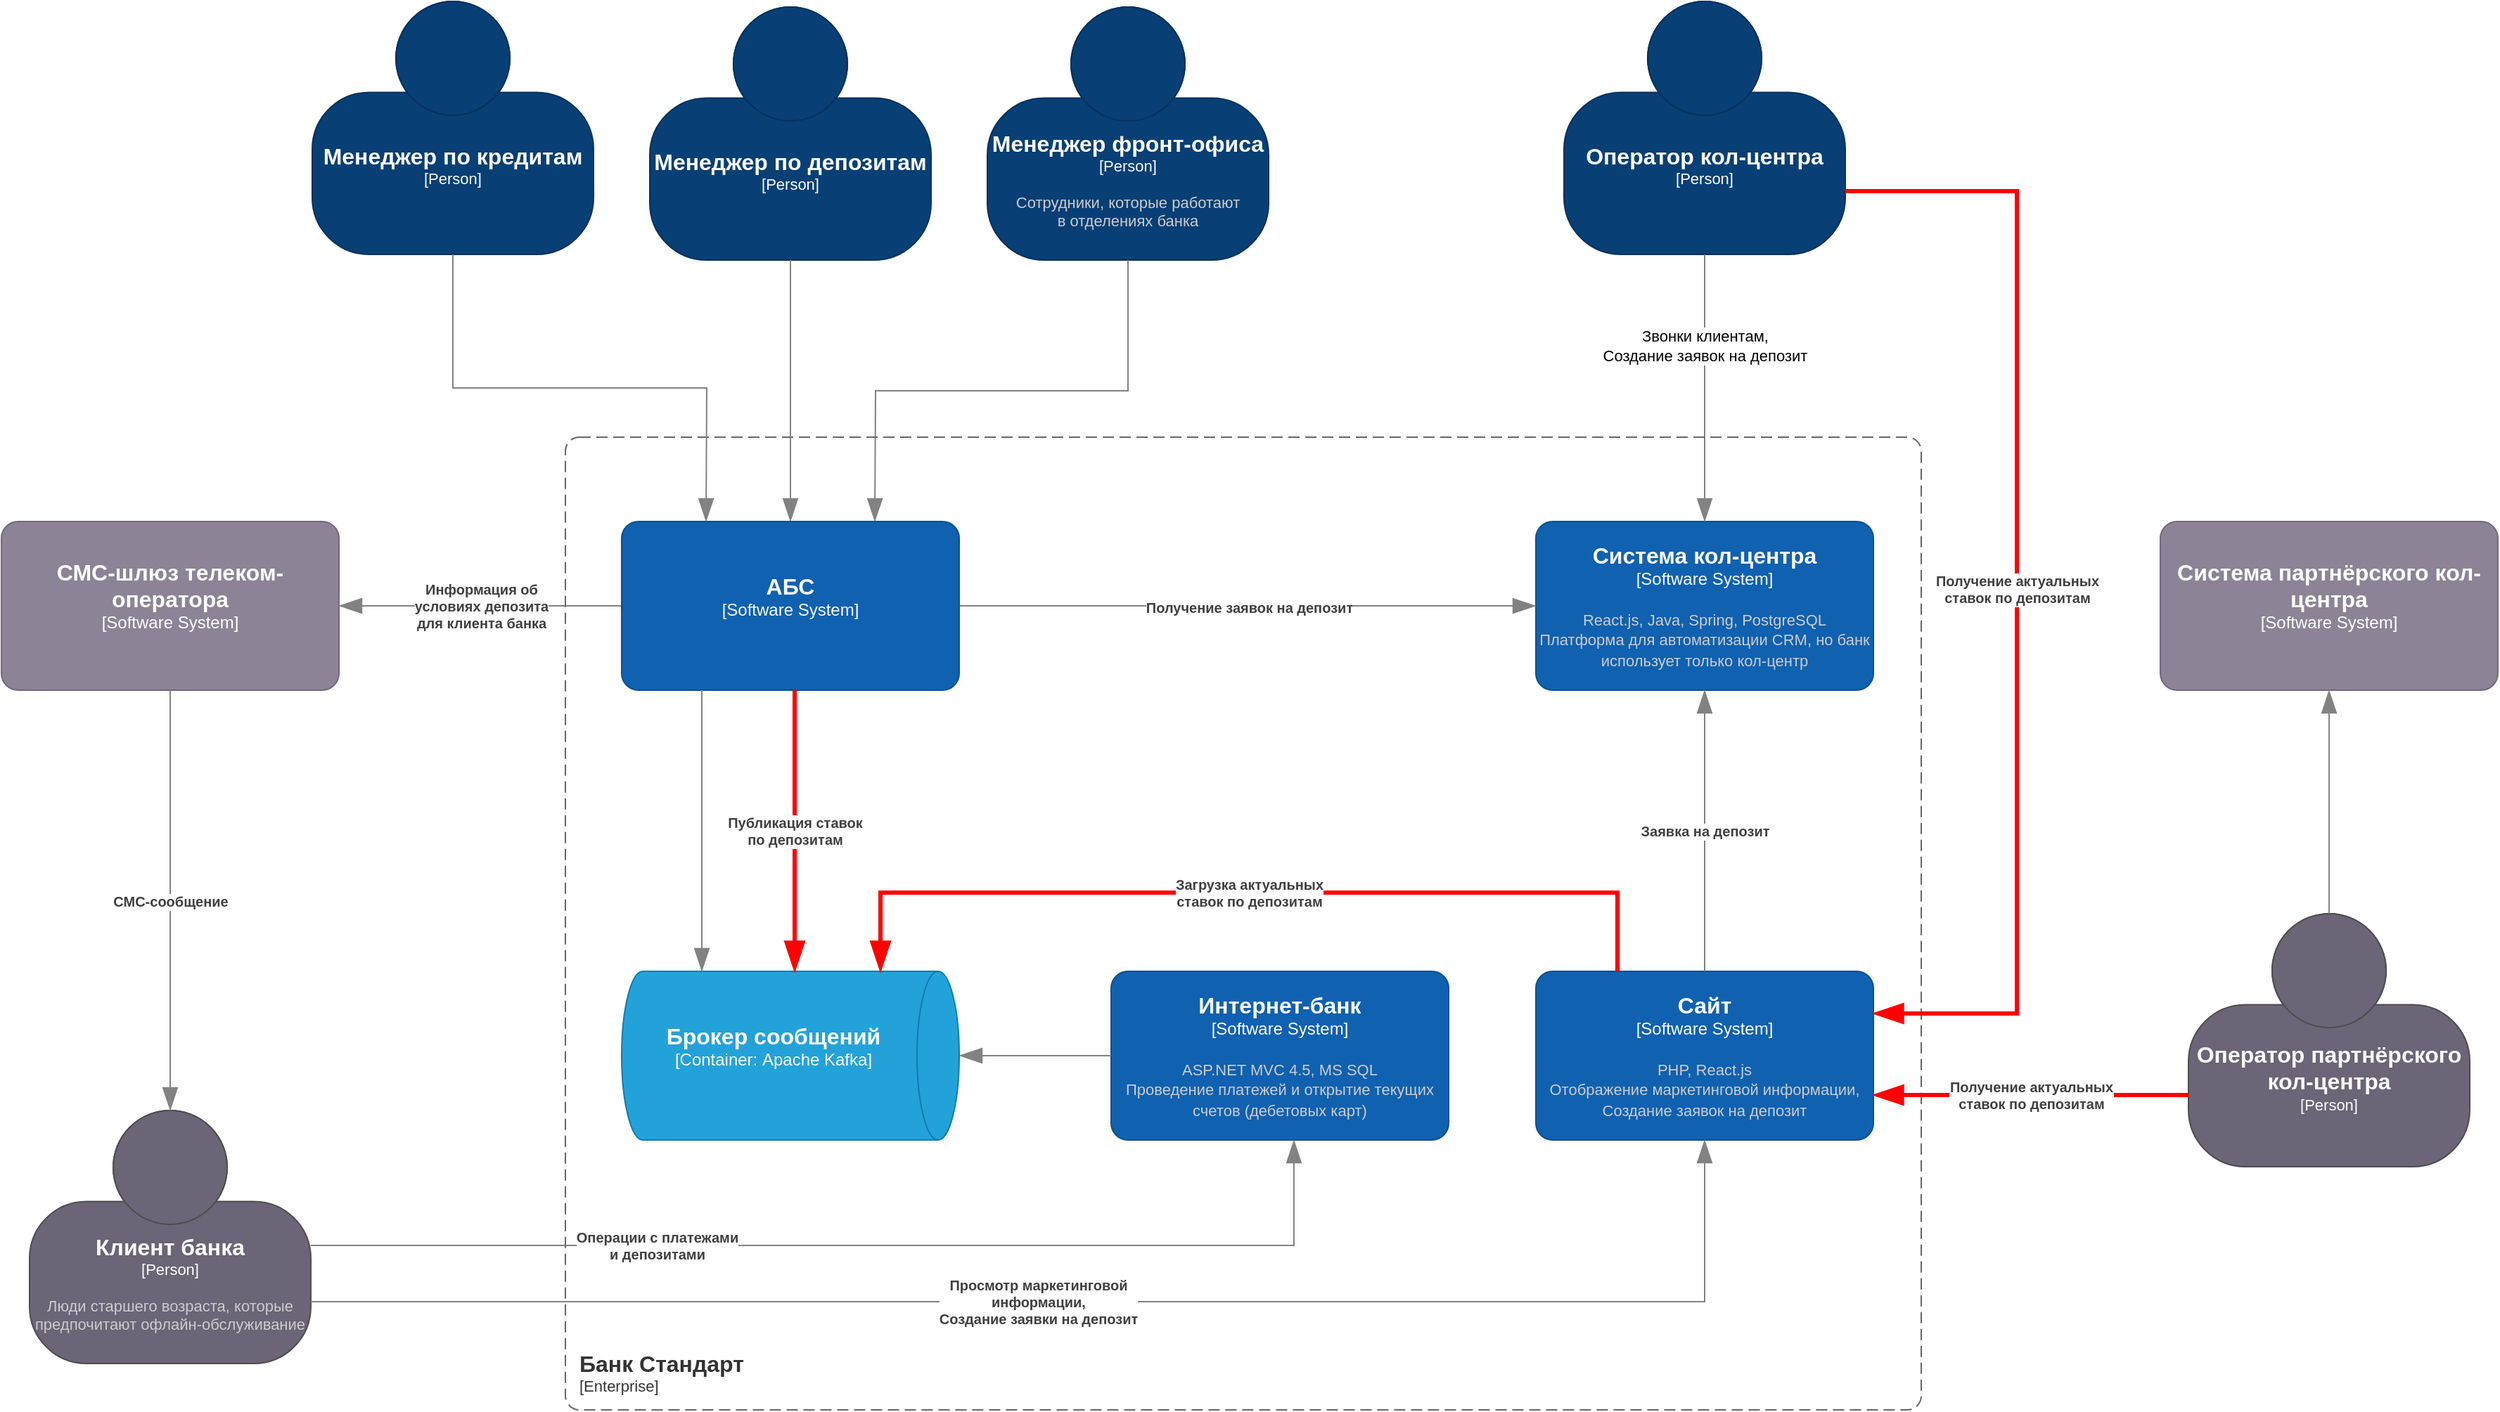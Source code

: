 <mxfile version="28.0.4">
  <diagram name="Page-1" id="6y_OtbCwJjQpOriTud5L">
    <mxGraphModel dx="1832" dy="1131" grid="0" gridSize="10" guides="1" tooltips="1" connect="1" arrows="1" fold="1" page="0" pageScale="1" pageWidth="850" pageHeight="1100" math="0" shadow="0">
      <root>
        <mxCell id="0" />
        <mxCell id="1" parent="0" />
        <object placeholders="1" c4Name="Интернет-банк" c4Type="Software System" c4Description="ASP.NET MVC 4.5, MS SQL&#xa;Проведение платежей и открытие текущих счетов (дебетовых карт)" label="&lt;font style=&quot;font-size: 16px&quot;&gt;&lt;b&gt;%c4Name%&lt;/b&gt;&lt;/font&gt;&lt;div&gt;[%c4Type%]&lt;/div&gt;&lt;br&gt;&lt;div&gt;&lt;font style=&quot;font-size: 11px&quot;&gt;&lt;font color=&quot;#cccccc&quot;&gt;%c4Description%&lt;/font&gt;&lt;/div&gt;" id="Q07muK98XOeiVnDNjYoR-4">
          <mxCell style="rounded=1;whiteSpace=wrap;html=1;labelBackgroundColor=none;fillColor=#1061B0;fontColor=#ffffff;align=center;arcSize=10;strokeColor=#0D5091;metaEdit=1;resizable=0;points=[[0.25,0,0],[0.5,0,0],[0.75,0,0],[1,0.25,0],[1,0.5,0],[1,0.75,0],[0.75,1,0],[0.5,1,0],[0.25,1,0],[0,0.75,0],[0,0.5,0],[0,0.25,0]];" parent="1" vertex="1">
            <mxGeometry x="888" y="1030" width="240" height="120" as="geometry" />
          </mxCell>
        </object>
        <object placeholders="1" c4Name="Сайт" c4Type="Software System" c4Description="PHP, React.js&#xa;Отображение маркетинговой информации, Создание заявок на депозит" label="&lt;font style=&quot;font-size: 16px&quot;&gt;&lt;b&gt;%c4Name%&lt;/b&gt;&lt;/font&gt;&lt;div&gt;[%c4Type%]&lt;/div&gt;&lt;br&gt;&lt;div&gt;&lt;font style=&quot;font-size: 11px&quot;&gt;&lt;font color=&quot;#cccccc&quot;&gt;%c4Description%&lt;/font&gt;&lt;/div&gt;" id="Q07muK98XOeiVnDNjYoR-5">
          <mxCell style="rounded=1;whiteSpace=wrap;html=1;labelBackgroundColor=none;fillColor=#1061B0;fontColor=#ffffff;align=center;arcSize=10;strokeColor=#0D5091;metaEdit=1;resizable=0;points=[[0.25,0,0],[0.5,0,0],[0.75,0,0],[1,0.25,0],[1,0.5,0],[1,0.75,0],[0.75,1,0],[0.5,1,0],[0.25,1,0],[0,0.75,0],[0,0.5,0],[0,0.25,0]];" parent="1" vertex="1">
            <mxGeometry x="1190" y="1030" width="240" height="120" as="geometry" />
          </mxCell>
        </object>
        <object placeholders="1" c4Name="Клиент банка" c4Type="Person" c4Description="Люди старшего возраста, которые предпочитают офлайн-обслуживание" label="&lt;font style=&quot;font-size: 16px&quot;&gt;&lt;b&gt;%c4Name%&lt;/b&gt;&lt;/font&gt;&lt;div&gt;[%c4Type%]&lt;/div&gt;&lt;br&gt;&lt;div&gt;&lt;font style=&quot;font-size: 11px&quot;&gt;&lt;font color=&quot;#cccccc&quot;&gt;%c4Description%&lt;/font&gt;&lt;/div&gt;" id="Q07muK98XOeiVnDNjYoR-6">
          <mxCell style="html=1;fontSize=11;dashed=0;whiteSpace=wrap;fillColor=#6C6477;strokeColor=#4D4D4D;fontColor=#ffffff;shape=mxgraph.c4.person2;align=center;metaEdit=1;points=[[0.5,0,0],[1,0.5,0],[1,0.75,0],[0.75,1,0],[0.5,1,0],[0.25,1,0],[0,0.75,0],[0,0.5,0]];resizable=0;" parent="1" vertex="1">
            <mxGeometry x="119" y="1129" width="200" height="180" as="geometry" />
          </mxCell>
        </object>
        <object placeholders="1" c4Type="Relationship" c4Description="Просмотр маркетинговой &#xa;информации,&#xa;Создание заявки на депозит" label="&lt;div style=&quot;text-align: left&quot;&gt;&lt;div style=&quot;text-align: center&quot;&gt;&lt;b&gt;%c4Description%&lt;/b&gt;&lt;/div&gt;" id="Q07muK98XOeiVnDNjYoR-7">
          <mxCell style="endArrow=blockThin;html=1;fontSize=10;fontColor=#404040;strokeWidth=1;endFill=1;strokeColor=#828282;elbow=vertical;metaEdit=1;endSize=14;startSize=14;jumpStyle=arc;jumpSize=16;rounded=0;edgeStyle=orthogonalEdgeStyle;" parent="1" source="Q07muK98XOeiVnDNjYoR-6" target="Q07muK98XOeiVnDNjYoR-5" edge="1">
            <mxGeometry x="-0.066" width="240" relative="1" as="geometry">
              <mxPoint x="1970" y="414" as="sourcePoint" />
              <mxPoint x="2210" y="414" as="targetPoint" />
              <mxPoint as="offset" />
              <Array as="points">
                <mxPoint x="1310" y="1265" />
              </Array>
            </mxGeometry>
          </mxCell>
        </object>
        <object placeholders="1" c4Type="Relationship" c4Description="Операции с платежами &#xa;и депозитами" label="&lt;div style=&quot;text-align: left&quot;&gt;&lt;div style=&quot;text-align: center&quot;&gt;&lt;b&gt;%c4Description%&lt;/b&gt;&lt;/div&gt;" id="Q07muK98XOeiVnDNjYoR-8">
          <mxCell style="endArrow=blockThin;html=1;fontSize=10;fontColor=#404040;strokeWidth=1;endFill=1;strokeColor=#828282;elbow=vertical;metaEdit=1;endSize=14;startSize=14;jumpStyle=arc;jumpSize=16;rounded=0;edgeStyle=orthogonalEdgeStyle;" parent="1" source="Q07muK98XOeiVnDNjYoR-6" target="Q07muK98XOeiVnDNjYoR-4" edge="1">
            <mxGeometry x="-0.366" width="240" relative="1" as="geometry">
              <mxPoint x="1820" y="654" as="sourcePoint" />
              <mxPoint x="2070" y="704" as="targetPoint" />
              <Array as="points">
                <mxPoint x="1018" y="1225" />
              </Array>
              <mxPoint as="offset" />
            </mxGeometry>
          </mxCell>
        </object>
        <object placeholders="1" c4Name="Менеджер фронт-офиса" c4Type="Person" c4Description="Сотрудники, которые работают &#xa;в отделениях банка" label="&lt;font style=&quot;font-size: 16px&quot;&gt;&lt;b&gt;%c4Name%&lt;/b&gt;&lt;/font&gt;&lt;div&gt;[%c4Type%]&lt;/div&gt;&lt;br&gt;&lt;div&gt;&lt;font style=&quot;font-size: 11px&quot;&gt;&lt;font color=&quot;#cccccc&quot;&gt;%c4Description%&lt;/font&gt;&lt;/div&gt;" id="Q07muK98XOeiVnDNjYoR-9">
          <mxCell style="html=1;fontSize=11;dashed=0;whiteSpace=wrap;fillColor=#083F75;strokeColor=#06315C;fontColor=#ffffff;shape=mxgraph.c4.person2;align=center;metaEdit=1;points=[[0.5,0,0],[1,0.5,0],[1,0.75,0],[0.75,1,0],[0.5,1,0],[0.25,1,0],[0,0.75,0],[0,0.5,0]];resizable=0;" parent="1" vertex="1">
            <mxGeometry x="800" y="344" width="200" height="180" as="geometry" />
          </mxCell>
        </object>
        <object placeholders="1" c4Name="Система кол-центра" c4Type="Software System" c4Description="React.js, Java, Spring, PostgreSQL&#xa;Платформа для автоматизации CRM, но банк использует только кол-центр" label="&lt;font style=&quot;font-size: 16px&quot;&gt;&lt;b&gt;%c4Name%&lt;/b&gt;&lt;/font&gt;&lt;div&gt;[%c4Type%]&lt;/div&gt;&lt;br&gt;&lt;div&gt;&lt;font style=&quot;font-size: 11px&quot;&gt;&lt;font color=&quot;#cccccc&quot;&gt;%c4Description%&lt;/font&gt;&lt;/div&gt;" id="Q07muK98XOeiVnDNjYoR-10">
          <mxCell style="rounded=1;whiteSpace=wrap;html=1;labelBackgroundColor=none;fillColor=#1061B0;fontColor=#ffffff;align=center;arcSize=10;strokeColor=#0D5091;metaEdit=1;resizable=0;points=[[0.25,0,0],[0.5,0,0],[0.75,0,0],[1,0.25,0],[1,0.5,0],[1,0.75,0],[0.75,1,0],[0.5,1,0],[0.25,1,0],[0,0.75,0],[0,0.5,0],[0,0.25,0]];" parent="1" vertex="1">
            <mxGeometry x="1190" y="710" width="240" height="120" as="geometry" />
          </mxCell>
        </object>
        <object placeholders="1" c4Type="Relationship" c4Description="" label="&lt;div style=&quot;text-align: left&quot;&gt;&lt;div style=&quot;text-align: center&quot;&gt;&lt;b&gt;%c4Description%&lt;/b&gt;&lt;/div&gt;" id="Q07muK98XOeiVnDNjYoR-18">
          <mxCell style="endArrow=blockThin;html=1;fontSize=10;fontColor=#404040;strokeWidth=1;endFill=1;strokeColor=#828282;elbow=vertical;metaEdit=1;endSize=14;startSize=14;jumpStyle=arc;jumpSize=16;rounded=0;edgeStyle=orthogonalEdgeStyle;" parent="1" source="Q07muK98XOeiVnDNjYoR-4" target="U4TGREbPhH-ougyi-xWP-6" edge="1">
            <mxGeometry width="240" relative="1" as="geometry">
              <mxPoint x="1460" y="1070" as="sourcePoint" />
              <mxPoint x="780" y="934" as="targetPoint" />
              <Array as="points">
                <mxPoint x="755" y="1096" />
                <mxPoint x="755" y="1096" />
              </Array>
            </mxGeometry>
          </mxCell>
        </object>
        <object placeholders="1" c4Name="Менеджер по депозитам" c4Type="Person" c4Description="" label="&lt;font style=&quot;font-size: 16px&quot;&gt;&lt;b&gt;%c4Name%&lt;/b&gt;&lt;/font&gt;&lt;div&gt;[%c4Type%]&lt;/div&gt;&lt;br&gt;&lt;div&gt;&lt;font style=&quot;font-size: 11px&quot;&gt;&lt;font color=&quot;#cccccc&quot;&gt;%c4Description%&lt;/font&gt;&lt;/div&gt;" id="Q07muK98XOeiVnDNjYoR-20">
          <mxCell style="html=1;fontSize=11;dashed=0;whiteSpace=wrap;fillColor=#083F75;strokeColor=#06315C;fontColor=#ffffff;shape=mxgraph.c4.person2;align=center;metaEdit=1;points=[[0.5,0,0],[1,0.5,0],[1,0.75,0],[0.75,1,0],[0.5,1,0],[0.25,1,0],[0,0.75,0],[0,0.5,0]];resizable=0;" parent="1" vertex="1">
            <mxGeometry x="560" y="344" width="200" height="180" as="geometry" />
          </mxCell>
        </object>
        <object placeholders="1" c4Type="Relationship" id="Q07muK98XOeiVnDNjYoR-21">
          <mxCell style="endArrow=blockThin;html=1;fontSize=10;fontColor=#404040;strokeWidth=1;endFill=1;strokeColor=#828282;elbow=vertical;metaEdit=1;endSize=14;startSize=14;jumpStyle=arc;jumpSize=16;rounded=0;edgeStyle=orthogonalEdgeStyle;exitX=0.5;exitY=1;exitDx=0;exitDy=0;exitPerimeter=0;entryX=0.75;entryY=0;entryDx=0;entryDy=0;entryPerimeter=0;" parent="1" source="Q07muK98XOeiVnDNjYoR-9" edge="1">
            <mxGeometry width="240" relative="1" as="geometry">
              <mxPoint x="850" y="600" as="sourcePoint" />
              <mxPoint x="720" y="710" as="targetPoint" />
            </mxGeometry>
          </mxCell>
        </object>
        <object placeholders="1" c4Type="Relationship" id="Q07muK98XOeiVnDNjYoR-22">
          <mxCell style="endArrow=blockThin;html=1;fontSize=10;fontColor=#404040;strokeWidth=1;endFill=1;strokeColor=#828282;elbow=vertical;metaEdit=1;endSize=14;startSize=14;jumpStyle=arc;jumpSize=16;rounded=0;edgeStyle=orthogonalEdgeStyle;exitX=0.5;exitY=1;exitDx=0;exitDy=0;exitPerimeter=0;entryX=0.5;entryY=0;entryDx=0;entryDy=0;entryPerimeter=0;" parent="1" source="Q07muK98XOeiVnDNjYoR-20" edge="1">
            <mxGeometry width="240" relative="1" as="geometry">
              <mxPoint x="370" y="620" as="sourcePoint" />
              <mxPoint x="660" y="710" as="targetPoint" />
            </mxGeometry>
          </mxCell>
        </object>
        <object placeholders="1" c4Name="Оператор кол-центра" c4Type="Person" c4Description="" label="&lt;font style=&quot;font-size: 16px&quot;&gt;&lt;b&gt;%c4Name%&lt;/b&gt;&lt;/font&gt;&lt;div&gt;[%c4Type%]&lt;/div&gt;&lt;br&gt;&lt;div&gt;&lt;font style=&quot;font-size: 11px&quot;&gt;&lt;font color=&quot;#cccccc&quot;&gt;%c4Description%&lt;/font&gt;&lt;/div&gt;" id="Q07muK98XOeiVnDNjYoR-23">
          <mxCell style="html=1;fontSize=11;dashed=0;whiteSpace=wrap;fillColor=#083F75;strokeColor=#06315C;fontColor=#ffffff;shape=mxgraph.c4.person2;align=center;metaEdit=1;points=[[0.5,0,0],[1,0.5,0],[1,0.75,0],[0.75,1,0],[0.5,1,0],[0.25,1,0],[0,0.75,0],[0,0.5,0]];resizable=0;" parent="1" vertex="1">
            <mxGeometry x="1210" y="340" width="200" height="180" as="geometry" />
          </mxCell>
        </object>
        <object placeholders="1" c4Type="Relationship" id="Q07muK98XOeiVnDNjYoR-24">
          <mxCell style="endArrow=blockThin;html=1;fontSize=10;fontColor=#404040;strokeWidth=1;endFill=1;strokeColor=#828282;elbow=vertical;metaEdit=1;endSize=14;startSize=14;jumpStyle=arc;jumpSize=16;rounded=0;edgeStyle=orthogonalEdgeStyle;exitX=0.5;exitY=1;exitDx=0;exitDy=0;exitPerimeter=0;entryX=0.5;entryY=0;entryDx=0;entryDy=0;entryPerimeter=0;" parent="1" source="Q07muK98XOeiVnDNjYoR-23" target="Q07muK98XOeiVnDNjYoR-10" edge="1">
            <mxGeometry width="240" relative="1" as="geometry">
              <mxPoint x="980" y="610" as="sourcePoint" />
              <mxPoint x="1220" y="610" as="targetPoint" />
            </mxGeometry>
          </mxCell>
        </object>
        <mxCell id="Q07muK98XOeiVnDNjYoR-25" value="Звонки клиентам,&lt;div&gt;Создание заявок на депозит&lt;/div&gt;" style="edgeLabel;html=1;align=center;verticalAlign=middle;resizable=0;points=[];" parent="Q07muK98XOeiVnDNjYoR-24" vertex="1" connectable="0">
          <mxGeometry x="-0.231" y="5" relative="1" as="geometry">
            <mxPoint x="-5" y="-8" as="offset" />
          </mxGeometry>
        </mxCell>
        <object placeholders="1" c4Type="Relationship" c4Description="Получение заявок на депозит" label="&lt;div style=&quot;text-align: left&quot;&gt;&lt;div style=&quot;text-align: center&quot;&gt;&lt;b&gt;%c4Description%&lt;/b&gt;&lt;/div&gt;" id="Q07muK98XOeiVnDNjYoR-30">
          <mxCell style="endArrow=blockThin;html=1;fontSize=10;fontColor=#404040;strokeWidth=1;endFill=1;strokeColor=#828282;elbow=vertical;metaEdit=1;endSize=14;startSize=14;jumpStyle=arc;jumpSize=16;rounded=0;edgeStyle=orthogonalEdgeStyle;exitX=1;exitY=0.5;exitDx=0;exitDy=0;exitPerimeter=0;entryX=0;entryY=0.5;entryDx=0;entryDy=0;entryPerimeter=0;" parent="1" target="Q07muK98XOeiVnDNjYoR-10" edge="1">
            <mxGeometry width="240" relative="1" as="geometry">
              <mxPoint x="780" y="770" as="sourcePoint" />
              <mxPoint x="1130" y="1000" as="targetPoint" />
            </mxGeometry>
          </mxCell>
        </object>
        <object placeholders="1" c4Name="СМС-шлюз телеком-оператора" c4Type="Software System" c4Description="" label="&lt;font style=&quot;font-size: 16px&quot;&gt;&lt;b&gt;%c4Name%&lt;/b&gt;&lt;/font&gt;&lt;div&gt;[%c4Type%]&lt;/div&gt;&lt;br&gt;&lt;div&gt;&lt;font style=&quot;font-size: 11px&quot;&gt;&lt;font color=&quot;#cccccc&quot;&gt;%c4Description%&lt;/font&gt;&lt;/div&gt;" id="Q07muK98XOeiVnDNjYoR-31">
          <mxCell style="rounded=1;whiteSpace=wrap;html=1;labelBackgroundColor=none;fillColor=#8C8496;fontColor=#ffffff;align=center;arcSize=10;strokeColor=#736782;metaEdit=1;resizable=0;points=[[0.25,0,0],[0.5,0,0],[0.75,0,0],[1,0.25,0],[1,0.5,0],[1,0.75,0],[0.75,1,0],[0.5,1,0],[0.25,1,0],[0,0.75,0],[0,0.5,0],[0,0.25,0]];" parent="1" vertex="1">
            <mxGeometry x="99" y="710" width="240" height="120" as="geometry" />
          </mxCell>
        </object>
        <object placeholders="1" c4Type="Relationship" c4Description="Информация об &#xa;условиях депозита&#xa;для клиента банка" label="&lt;div style=&quot;text-align: left&quot;&gt;&lt;div style=&quot;text-align: center&quot;&gt;&lt;b&gt;%c4Description%&lt;/b&gt;&lt;/div&gt;" id="Q07muK98XOeiVnDNjYoR-32">
          <mxCell style="endArrow=blockThin;html=1;fontSize=10;fontColor=#404040;strokeWidth=1;endFill=1;strokeColor=#828282;elbow=vertical;metaEdit=1;endSize=14;startSize=14;jumpStyle=arc;jumpSize=16;rounded=0;edgeStyle=orthogonalEdgeStyle;exitX=0;exitY=0.5;exitDx=0;exitDy=0;exitPerimeter=0;" parent="1" target="Q07muK98XOeiVnDNjYoR-31" edge="1">
            <mxGeometry width="240" relative="1" as="geometry">
              <mxPoint x="540" y="770" as="sourcePoint" />
              <mxPoint x="1240" y="1040" as="targetPoint" />
              <Array as="points">
                <mxPoint x="342" y="770" />
                <mxPoint x="342" y="770" />
              </Array>
            </mxGeometry>
          </mxCell>
        </object>
        <object placeholders="1" c4Name="Банк Стандарт" c4Type="SystemScopeBoundary" c4Application="Enterprise" label="&lt;font style=&quot;font-size: 16px&quot;&gt;&lt;b&gt;&lt;div style=&quot;text-align: left&quot;&gt;%c4Name%&lt;/div&gt;&lt;/b&gt;&lt;/font&gt;&lt;div style=&quot;text-align: left&quot;&gt;[%c4Application%]&lt;/div&gt;" id="Q07muK98XOeiVnDNjYoR-33">
          <mxCell style="rounded=1;fontSize=11;whiteSpace=wrap;html=1;dashed=1;arcSize=20;fillColor=none;strokeColor=#666666;fontColor=#333333;labelBackgroundColor=none;align=left;verticalAlign=bottom;labelBorderColor=none;spacingTop=0;spacing=10;dashPattern=8 4;metaEdit=1;rotatable=0;perimeter=rectanglePerimeter;noLabel=0;labelPadding=0;allowArrows=0;connectable=0;expand=0;recursiveResize=0;editable=1;pointerEvents=0;absoluteArcSize=1;points=[[0.25,0,0],[0.5,0,0],[0.75,0,0],[1,0.25,0],[1,0.5,0],[1,0.75,0],[0.75,1,0],[0.5,1,0],[0.25,1,0],[0,0.75,0],[0,0.5,0],[0,0.25,0]];" parent="1" vertex="1">
            <mxGeometry x="500" y="650" width="964" height="692" as="geometry" />
          </mxCell>
        </object>
        <object placeholders="1" c4Name="Менеджер по кредитам" c4Type="Person" c4Description="" label="&lt;font style=&quot;font-size: 16px&quot;&gt;&lt;b&gt;%c4Name%&lt;/b&gt;&lt;/font&gt;&lt;div&gt;[%c4Type%]&lt;/div&gt;&lt;br&gt;&lt;div&gt;&lt;font style=&quot;font-size: 11px&quot;&gt;&lt;font color=&quot;#cccccc&quot;&gt;%c4Description%&lt;/font&gt;&lt;/div&gt;" id="Q07muK98XOeiVnDNjYoR-34">
          <mxCell style="html=1;fontSize=11;dashed=0;whiteSpace=wrap;fillColor=#083F75;strokeColor=#06315C;fontColor=#ffffff;shape=mxgraph.c4.person2;align=center;metaEdit=1;points=[[0.5,0,0],[1,0.5,0],[1,0.75,0],[0.75,1,0],[0.5,1,0],[0.25,1,0],[0,0.75,0],[0,0.5,0]];resizable=0;" parent="1" vertex="1">
            <mxGeometry x="320" y="340" width="200" height="180" as="geometry" />
          </mxCell>
        </object>
        <object placeholders="1" c4Type="Relationship" id="Q07muK98XOeiVnDNjYoR-35">
          <mxCell style="endArrow=blockThin;html=1;fontSize=10;fontColor=#404040;strokeWidth=1;endFill=1;strokeColor=#828282;elbow=vertical;metaEdit=1;endSize=14;startSize=14;jumpStyle=arc;jumpSize=16;rounded=0;edgeStyle=orthogonalEdgeStyle;exitX=0.5;exitY=1;exitDx=0;exitDy=0;exitPerimeter=0;entryX=0.25;entryY=0;entryDx=0;entryDy=0;entryPerimeter=0;" parent="1" source="Q07muK98XOeiVnDNjYoR-34" edge="1">
            <mxGeometry width="240" relative="1" as="geometry">
              <mxPoint x="140" y="930" as="sourcePoint" />
              <mxPoint x="600" y="710" as="targetPoint" />
            </mxGeometry>
          </mxCell>
        </object>
        <object placeholders="1" c4Name="АБС" c4Type="Software System" c4Description="" label="&lt;font style=&quot;font-size: 16px&quot;&gt;&lt;b&gt;%c4Name%&lt;/b&gt;&lt;/font&gt;&lt;div&gt;[%c4Type%]&lt;/div&gt;&lt;br&gt;&lt;div&gt;&lt;font style=&quot;font-size: 11px&quot;&gt;&lt;font color=&quot;#cccccc&quot;&gt;%c4Description%&lt;/font&gt;&lt;/div&gt;" id="U4TGREbPhH-ougyi-xWP-1">
          <mxCell style="rounded=1;whiteSpace=wrap;html=1;labelBackgroundColor=none;fillColor=#1061B0;fontColor=#ffffff;align=center;arcSize=10;strokeColor=#0D5091;metaEdit=1;resizable=0;points=[[0.25,0,0],[0.5,0,0],[0.75,0,0],[1,0.25,0],[1,0.5,0],[1,0.75,0],[0.75,1,0],[0.5,1,0],[0.25,1,0],[0,0.75,0],[0,0.5,0],[0,0.25,0]];" parent="1" vertex="1">
            <mxGeometry x="540" y="710" width="240" height="120" as="geometry" />
          </mxCell>
        </object>
        <object placeholders="1" c4Type="Relationship" c4Description="Заявка на депозит" label="&lt;div style=&quot;text-align: left&quot;&gt;&lt;div style=&quot;text-align: center&quot;&gt;&lt;b&gt;%c4Description%&lt;/b&gt;&lt;/div&gt;" id="U4TGREbPhH-ougyi-xWP-3">
          <mxCell style="endArrow=blockThin;html=1;fontSize=10;fontColor=#404040;strokeWidth=1;endFill=1;strokeColor=#828282;elbow=vertical;metaEdit=1;endSize=14;startSize=14;jumpStyle=arc;jumpSize=16;rounded=0;edgeStyle=orthogonalEdgeStyle;" parent="1" source="Q07muK98XOeiVnDNjYoR-5" target="Q07muK98XOeiVnDNjYoR-10" edge="1">
            <mxGeometry width="240" relative="1" as="geometry">
              <mxPoint x="1328" y="942" as="sourcePoint" />
              <mxPoint x="1568" y="942" as="targetPoint" />
            </mxGeometry>
          </mxCell>
        </object>
        <object placeholders="1" c4Type="Relationship" c4Description="СМС-сообщение" label="&lt;div style=&quot;text-align: left&quot;&gt;&lt;div style=&quot;text-align: center&quot;&gt;&lt;b&gt;%c4Description%&lt;/b&gt;&lt;/div&gt;" id="U4TGREbPhH-ougyi-xWP-5">
          <mxCell style="endArrow=blockThin;html=1;fontSize=10;fontColor=#404040;strokeWidth=1;endFill=1;strokeColor=#828282;elbow=vertical;metaEdit=1;endSize=14;startSize=14;jumpStyle=arc;jumpSize=16;rounded=0;edgeStyle=orthogonalEdgeStyle;exitX=0.5;exitY=1;exitDx=0;exitDy=0;exitPerimeter=0;" parent="1" source="Q07muK98XOeiVnDNjYoR-31" target="Q07muK98XOeiVnDNjYoR-6" edge="1">
            <mxGeometry width="240" relative="1" as="geometry">
              <mxPoint x="162" y="922" as="sourcePoint" />
              <mxPoint x="402" y="922" as="targetPoint" />
            </mxGeometry>
          </mxCell>
        </object>
        <object placeholders="1" c4Name="Брокер сообщений" c4Type="Container" c4Technology="Apache Kafka" c4Description="" label="&lt;font style=&quot;font-size: 16px&quot;&gt;&lt;b&gt;%c4Name%&lt;/b&gt;&lt;/font&gt;&lt;div&gt;[%c4Type%:&amp;nbsp;%c4Technology%]&lt;/div&gt;&lt;br&gt;&lt;div&gt;&lt;font style=&quot;font-size: 11px&quot;&gt;&lt;font color=&quot;#E6E6E6&quot;&gt;%c4Description%&lt;/font&gt;&lt;/div&gt;" id="U4TGREbPhH-ougyi-xWP-6">
          <mxCell style="shape=cylinder3;size=15;direction=south;whiteSpace=wrap;html=1;boundedLbl=1;rounded=0;labelBackgroundColor=none;fillColor=#23A2D9;fontSize=12;fontColor=#ffffff;align=center;strokeColor=#0E7DAD;metaEdit=1;points=[[0.5,0,0],[1,0.25,0],[1,0.5,0],[1,0.75,0],[0.5,1,0],[0,0.75,0],[0,0.5,0],[0,0.25,0]];resizable=0;" parent="1" vertex="1">
            <mxGeometry x="540" y="1030" width="240" height="120" as="geometry" />
          </mxCell>
        </object>
        <object placeholders="1" c4Type="Relationship" id="U4TGREbPhH-ougyi-xWP-7">
          <mxCell style="endArrow=blockThin;html=1;fontSize=10;fontColor=#404040;strokeWidth=1;endFill=1;strokeColor=#828282;elbow=vertical;metaEdit=1;endSize=14;startSize=14;jumpStyle=arc;jumpSize=16;rounded=0;edgeStyle=orthogonalEdgeStyle;" parent="1" source="U4TGREbPhH-ougyi-xWP-1" target="U4TGREbPhH-ougyi-xWP-6" edge="1">
            <mxGeometry width="240" relative="1" as="geometry">
              <mxPoint x="722" y="891" as="sourcePoint" />
              <mxPoint x="962" y="891" as="targetPoint" />
              <Array as="points">
                <mxPoint x="597" y="938" />
                <mxPoint x="597" y="938" />
              </Array>
            </mxGeometry>
          </mxCell>
        </object>
        <object placeholders="1" c4Name="Система партнёрского кол-центра" c4Type="Software System" c4Description="" label="&lt;font style=&quot;font-size: 16px&quot;&gt;&lt;b&gt;%c4Name%&lt;/b&gt;&lt;/font&gt;&lt;div&gt;[%c4Type%]&lt;/div&gt;&lt;br&gt;&lt;div&gt;&lt;font style=&quot;font-size: 11px&quot;&gt;&lt;font color=&quot;#cccccc&quot;&gt;%c4Description%&lt;/font&gt;&lt;/div&gt;" id="90rRb2yekHIkaZQLP1dE-1">
          <mxCell style="rounded=1;whiteSpace=wrap;html=1;labelBackgroundColor=none;fillColor=#8C8496;fontColor=#ffffff;align=center;arcSize=10;strokeColor=#736782;metaEdit=1;resizable=0;points=[[0.25,0,0],[0.5,0,0],[0.75,0,0],[1,0.25,0],[1,0.5,0],[1,0.75,0],[0.75,1,0],[0.5,1,0],[0.25,1,0],[0,0.75,0],[0,0.5,0],[0,0.25,0]];" vertex="1" parent="1">
            <mxGeometry x="1634" y="710" width="240" height="120" as="geometry" />
          </mxCell>
        </object>
        <object placeholders="1" c4Name="Оператор партнёрского кол-центра" c4Type="Person" c4Description="" label="&lt;font style=&quot;font-size: 16px&quot;&gt;&lt;b&gt;%c4Name%&lt;/b&gt;&lt;/font&gt;&lt;div&gt;[%c4Type%]&lt;/div&gt;&lt;br&gt;&lt;div&gt;&lt;font style=&quot;font-size: 11px&quot;&gt;&lt;font color=&quot;#cccccc&quot;&gt;%c4Description%&lt;/font&gt;&lt;/div&gt;" id="90rRb2yekHIkaZQLP1dE-2">
          <mxCell style="html=1;fontSize=11;dashed=0;whiteSpace=wrap;fillColor=#6C6477;strokeColor=#4D4D4D;fontColor=#ffffff;shape=mxgraph.c4.person2;align=center;metaEdit=1;points=[[0.5,0,0],[1,0.5,0],[1,0.75,0],[0.75,1,0],[0.5,1,0],[0.25,1,0],[0,0.75,0],[0,0.5,0]];resizable=0;" vertex="1" parent="1">
            <mxGeometry x="1654" y="989" width="200" height="180" as="geometry" />
          </mxCell>
        </object>
        <object placeholders="1" c4Type="Relationship" id="90rRb2yekHIkaZQLP1dE-3">
          <mxCell style="endArrow=blockThin;html=1;fontSize=10;fontColor=#404040;strokeWidth=1;endFill=1;strokeColor=#828282;elbow=vertical;metaEdit=1;endSize=14;startSize=14;jumpStyle=arc;jumpSize=16;rounded=0;edgeStyle=orthogonalEdgeStyle;" edge="1" parent="1" source="90rRb2yekHIkaZQLP1dE-2" target="90rRb2yekHIkaZQLP1dE-1">
            <mxGeometry width="240" relative="1" as="geometry">
              <mxPoint x="1863" y="973" as="sourcePoint" />
              <mxPoint x="1786" y="395" as="targetPoint" />
              <Array as="points">
                <mxPoint x="1754" y="922" />
                <mxPoint x="1754" y="922" />
              </Array>
            </mxGeometry>
          </mxCell>
        </object>
        <object placeholders="1" c4Type="Relationship" c4Description="Получение актуальных &#xa;ставок по депозитам" label="&lt;div style=&quot;text-align: left&quot;&gt;&lt;div style=&quot;text-align: center&quot;&gt;&lt;b&gt;%c4Description%&lt;/b&gt;&lt;/div&gt;" id="90rRb2yekHIkaZQLP1dE-4">
          <mxCell style="endArrow=blockThin;html=1;fontSize=10;fontColor=#404040;strokeWidth=3;endFill=1;strokeColor=light-dark(#ff0000, #7d7d7d);elbow=vertical;metaEdit=1;endSize=14;startSize=14;jumpStyle=arc;jumpSize=16;rounded=0;edgeStyle=orthogonalEdgeStyle;exitX=1;exitY=0.75;exitDx=0;exitDy=0;exitPerimeter=0;entryX=1;entryY=0.25;entryDx=0;entryDy=0;entryPerimeter=0;" edge="1" parent="1" source="Q07muK98XOeiVnDNjYoR-23" target="Q07muK98XOeiVnDNjYoR-5">
            <mxGeometry width="240" relative="1" as="geometry">
              <mxPoint x="1522" y="472" as="sourcePoint" />
              <mxPoint x="1762" y="472" as="targetPoint" />
              <Array as="points">
                <mxPoint x="1532" y="475" />
                <mxPoint x="1532" y="1060" />
              </Array>
            </mxGeometry>
          </mxCell>
        </object>
        <object placeholders="1" c4Type="Relationship" c4Description="Получение актуальных &#xa;ставок по депозитам" label="&lt;div style=&quot;text-align: left&quot;&gt;&lt;div style=&quot;text-align: center&quot;&gt;&lt;b&gt;%c4Description%&lt;/b&gt;&lt;/div&gt;" id="90rRb2yekHIkaZQLP1dE-5">
          <mxCell style="endArrow=blockThin;html=1;fontSize=10;fontColor=#404040;strokeWidth=3;endFill=1;strokeColor=light-dark(#ff0000, #7d7d7d);elbow=vertical;metaEdit=1;endSize=14;startSize=14;jumpStyle=arc;jumpSize=16;rounded=0;edgeStyle=orthogonalEdgeStyle;" edge="1" parent="1" source="90rRb2yekHIkaZQLP1dE-2" target="Q07muK98XOeiVnDNjYoR-5">
            <mxGeometry width="240" relative="1" as="geometry">
              <mxPoint x="1558" y="869" as="sourcePoint" />
              <mxPoint x="1578" y="1454" as="targetPoint" />
              <Array as="points">
                <mxPoint x="1488" y="1118" />
                <mxPoint x="1488" y="1118" />
              </Array>
            </mxGeometry>
          </mxCell>
        </object>
        <object placeholders="1" c4Type="Relationship" c4Description="Публикация ставок &#xa;по депозитам" label="&lt;div style=&quot;text-align: left&quot;&gt;&lt;div style=&quot;text-align: center&quot;&gt;&lt;b&gt;%c4Description%&lt;/b&gt;&lt;/div&gt;" id="90rRb2yekHIkaZQLP1dE-6">
          <mxCell style="endArrow=blockThin;html=1;fontSize=10;fontColor=#404040;strokeWidth=3;endFill=1;strokeColor=light-dark(#ff0000, #7d7d7d);elbow=vertical;metaEdit=1;endSize=14;startSize=14;jumpStyle=arc;jumpSize=16;rounded=0;edgeStyle=orthogonalEdgeStyle;" edge="1" parent="1" source="U4TGREbPhH-ougyi-xWP-1" target="U4TGREbPhH-ougyi-xWP-6">
            <mxGeometry width="240" relative="1" as="geometry">
              <mxPoint x="726" y="875" as="sourcePoint" />
              <mxPoint x="966" y="875" as="targetPoint" />
              <Array as="points">
                <mxPoint x="663" y="976" />
                <mxPoint x="663" y="976" />
              </Array>
            </mxGeometry>
          </mxCell>
        </object>
        <object placeholders="1" c4Type="Relationship" c4Description="Загрузка актуальных &#xa;ставок по депозитам" label="&lt;div style=&quot;text-align: left&quot;&gt;&lt;div style=&quot;text-align: center&quot;&gt;&lt;b&gt;%c4Description%&lt;/b&gt;&lt;/div&gt;" id="90rRb2yekHIkaZQLP1dE-7">
          <mxCell style="endArrow=blockThin;html=1;fontSize=10;fontColor=#404040;strokeWidth=3;endFill=1;strokeColor=light-dark(#ff0000, #7d7d7d);elbow=vertical;metaEdit=1;endSize=14;startSize=14;jumpStyle=arc;jumpSize=16;rounded=0;edgeStyle=orthogonalEdgeStyle;" edge="1" parent="1" source="Q07muK98XOeiVnDNjYoR-5" target="U4TGREbPhH-ougyi-xWP-6">
            <mxGeometry width="240" relative="1" as="geometry">
              <mxPoint x="1803" y="1261" as="sourcePoint" />
              <mxPoint x="1579" y="1261" as="targetPoint" />
              <Array as="points">
                <mxPoint x="1248" y="974" />
                <mxPoint x="724" y="974" />
              </Array>
            </mxGeometry>
          </mxCell>
        </object>
      </root>
    </mxGraphModel>
  </diagram>
</mxfile>
